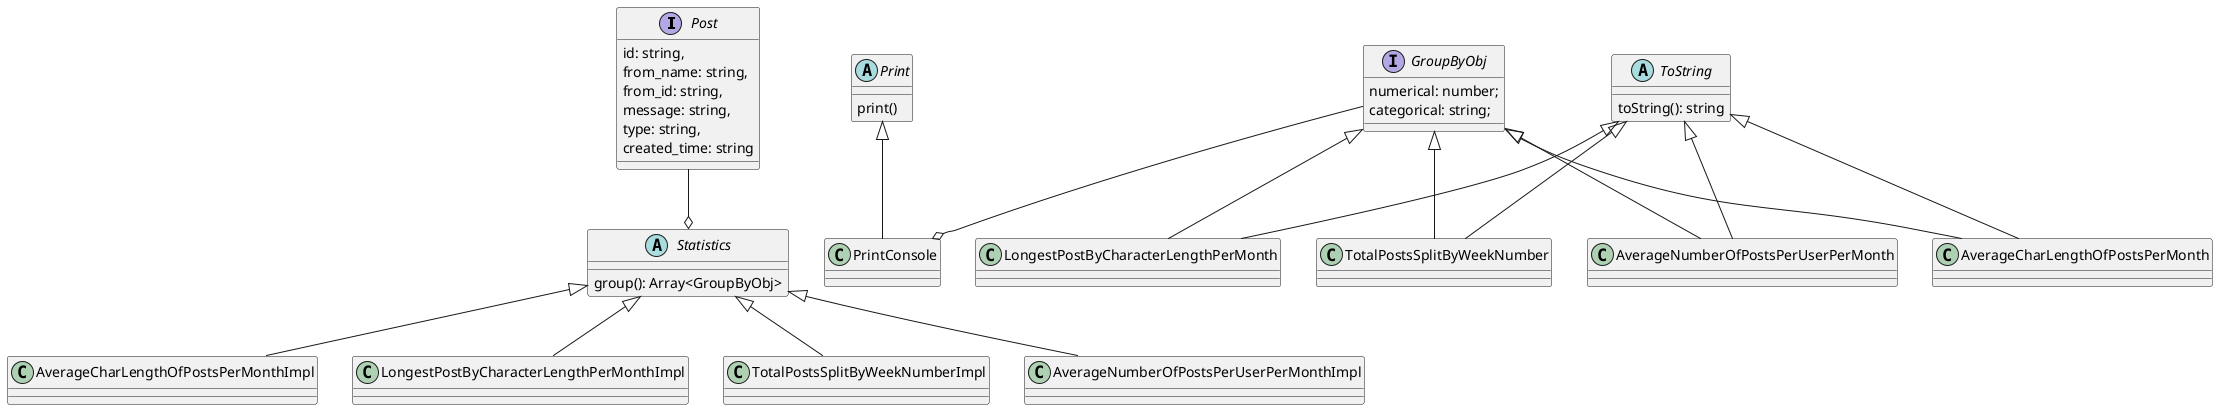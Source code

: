 @startuml
'https://plantuml.com/class-diagram

interface Post {
    id: string,
    from_name: string,
    from_id: string,
    message: string,
    type: string,
    created_time: string
}

abstract class ToString {
    toString(): string
}
abstract class Print {
    print()
}
class PrintConsole {
}
abstract class Statistics {
    group(): Array<GroupByObj>
}

interface GroupByObj {
    numerical: number;
    categorical: string;
}

GroupByObj --o PrintConsole
Post --o Statistics

Print <|-- PrintConsole

class AverageCharLengthOfPostsPerMonth
ToString <|-- AverageCharLengthOfPostsPerMonth
GroupByObj <|-- AverageCharLengthOfPostsPerMonth
ToString <|-- LongestPostByCharacterLengthPerMonth
GroupByObj <|-- LongestPostByCharacterLengthPerMonth
ToString <|-- TotalPostsSplitByWeekNumber
GroupByObj <|-- TotalPostsSplitByWeekNumber
ToString <|-- AverageNumberOfPostsPerUserPerMonth
GroupByObj <|-- AverageNumberOfPostsPerUserPerMonth

Statistics <|-- AverageCharLengthOfPostsPerMonthImpl
Statistics <|-- LongestPostByCharacterLengthPerMonthImpl
Statistics <|-- TotalPostsSplitByWeekNumberImpl
Statistics <|-- AverageNumberOfPostsPerUserPerMonthImpl

@enduml